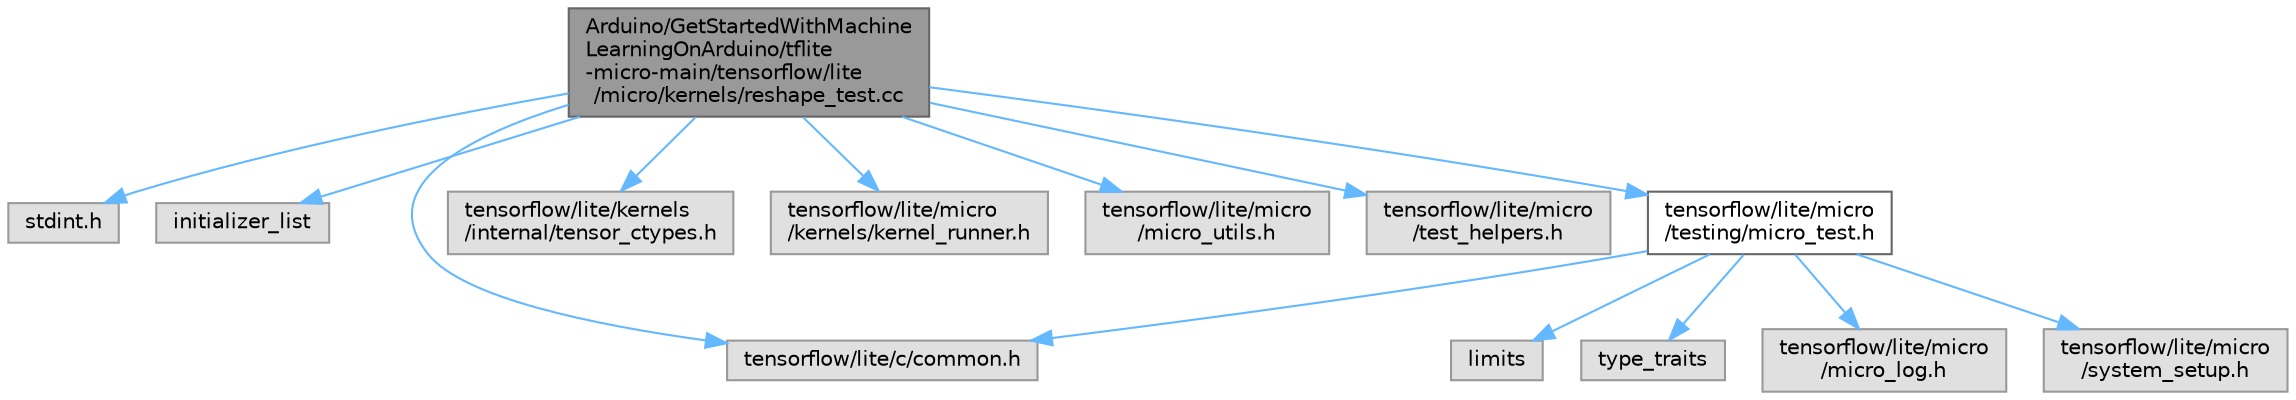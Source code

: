 digraph "Arduino/GetStartedWithMachineLearningOnArduino/tflite-micro-main/tensorflow/lite/micro/kernels/reshape_test.cc"
{
 // LATEX_PDF_SIZE
  bgcolor="transparent";
  edge [fontname=Helvetica,fontsize=10,labelfontname=Helvetica,labelfontsize=10];
  node [fontname=Helvetica,fontsize=10,shape=box,height=0.2,width=0.4];
  Node1 [id="Node000001",label="Arduino/GetStartedWithMachine\lLearningOnArduino/tflite\l-micro-main/tensorflow/lite\l/micro/kernels/reshape_test.cc",height=0.2,width=0.4,color="gray40", fillcolor="grey60", style="filled", fontcolor="black",tooltip=" "];
  Node1 -> Node2 [id="edge1_Node000001_Node000002",color="steelblue1",style="solid",tooltip=" "];
  Node2 [id="Node000002",label="stdint.h",height=0.2,width=0.4,color="grey60", fillcolor="#E0E0E0", style="filled",tooltip=" "];
  Node1 -> Node3 [id="edge2_Node000001_Node000003",color="steelblue1",style="solid",tooltip=" "];
  Node3 [id="Node000003",label="initializer_list",height=0.2,width=0.4,color="grey60", fillcolor="#E0E0E0", style="filled",tooltip=" "];
  Node1 -> Node4 [id="edge3_Node000001_Node000004",color="steelblue1",style="solid",tooltip=" "];
  Node4 [id="Node000004",label="tensorflow/lite/c/common.h",height=0.2,width=0.4,color="grey60", fillcolor="#E0E0E0", style="filled",tooltip=" "];
  Node1 -> Node5 [id="edge4_Node000001_Node000005",color="steelblue1",style="solid",tooltip=" "];
  Node5 [id="Node000005",label="tensorflow/lite/kernels\l/internal/tensor_ctypes.h",height=0.2,width=0.4,color="grey60", fillcolor="#E0E0E0", style="filled",tooltip=" "];
  Node1 -> Node6 [id="edge5_Node000001_Node000006",color="steelblue1",style="solid",tooltip=" "];
  Node6 [id="Node000006",label="tensorflow/lite/micro\l/kernels/kernel_runner.h",height=0.2,width=0.4,color="grey60", fillcolor="#E0E0E0", style="filled",tooltip=" "];
  Node1 -> Node7 [id="edge6_Node000001_Node000007",color="steelblue1",style="solid",tooltip=" "];
  Node7 [id="Node000007",label="tensorflow/lite/micro\l/micro_utils.h",height=0.2,width=0.4,color="grey60", fillcolor="#E0E0E0", style="filled",tooltip=" "];
  Node1 -> Node8 [id="edge7_Node000001_Node000008",color="steelblue1",style="solid",tooltip=" "];
  Node8 [id="Node000008",label="tensorflow/lite/micro\l/test_helpers.h",height=0.2,width=0.4,color="grey60", fillcolor="#E0E0E0", style="filled",tooltip=" "];
  Node1 -> Node9 [id="edge8_Node000001_Node000009",color="steelblue1",style="solid",tooltip=" "];
  Node9 [id="Node000009",label="tensorflow/lite/micro\l/testing/micro_test.h",height=0.2,width=0.4,color="grey40", fillcolor="white", style="filled",URL="$micro__test_8h.html",tooltip=" "];
  Node9 -> Node10 [id="edge9_Node000009_Node000010",color="steelblue1",style="solid",tooltip=" "];
  Node10 [id="Node000010",label="limits",height=0.2,width=0.4,color="grey60", fillcolor="#E0E0E0", style="filled",tooltip=" "];
  Node9 -> Node11 [id="edge10_Node000009_Node000011",color="steelblue1",style="solid",tooltip=" "];
  Node11 [id="Node000011",label="type_traits",height=0.2,width=0.4,color="grey60", fillcolor="#E0E0E0", style="filled",tooltip=" "];
  Node9 -> Node4 [id="edge11_Node000009_Node000004",color="steelblue1",style="solid",tooltip=" "];
  Node9 -> Node12 [id="edge12_Node000009_Node000012",color="steelblue1",style="solid",tooltip=" "];
  Node12 [id="Node000012",label="tensorflow/lite/micro\l/micro_log.h",height=0.2,width=0.4,color="grey60", fillcolor="#E0E0E0", style="filled",tooltip=" "];
  Node9 -> Node13 [id="edge13_Node000009_Node000013",color="steelblue1",style="solid",tooltip=" "];
  Node13 [id="Node000013",label="tensorflow/lite/micro\l/system_setup.h",height=0.2,width=0.4,color="grey60", fillcolor="#E0E0E0", style="filled",tooltip=" "];
}
